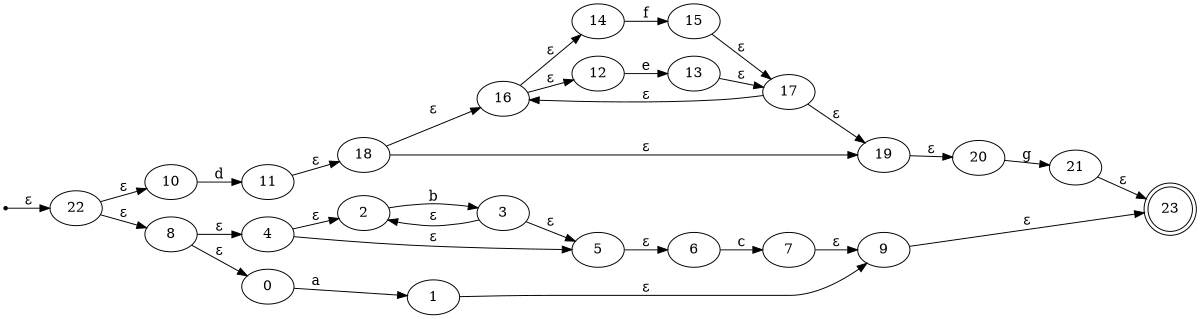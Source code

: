 digraph NFA {
  rankdir=LR;
  size="8,5";

  start [shape=point];
  23 [shape=doublecircle];
  start -> 22 [ label = "ε" ];
  10 -> 11 [ label = "d" ];
  14 -> 15 [ label = "f" ];
  12 -> 13 [ label = "e" ];
  16 -> 14 [ label = "ε" ];
  16 -> 12 [ label = "ε" ];
  15 -> 17 [ label = "ε" ];
  13 -> 17 [ label = "ε" ];
  18 -> 16 [ label = "ε" ];
  18 -> 19 [ label = "ε" ];
  17 -> 19 [ label = "ε" ];
  17 -> 16 [ label = "ε" ];
  11 -> 18 [ label = "ε" ];
  20 -> 21 [ label = "g" ];
  19 -> 20 [ label = "ε" ];
  2 -> 3 [ label = "b" ];
  4 -> 2 [ label = "ε" ];
  4 -> 5 [ label = "ε" ];
  3 -> 5 [ label = "ε" ];
  3 -> 2 [ label = "ε" ];
  6 -> 7 [ label = "c" ];
  5 -> 6 [ label = "ε" ];
  0 -> 1 [ label = "a" ];
  8 -> 4 [ label = "ε" ];
  8 -> 0 [ label = "ε" ];
  7 -> 9 [ label = "ε" ];
  1 -> 9 [ label = "ε" ];
  22 -> 10 [ label = "ε" ];
  22 -> 8 [ label = "ε" ];
  21 -> 23 [ label = "ε" ];
  9 -> 23 [ label = "ε" ];
}
